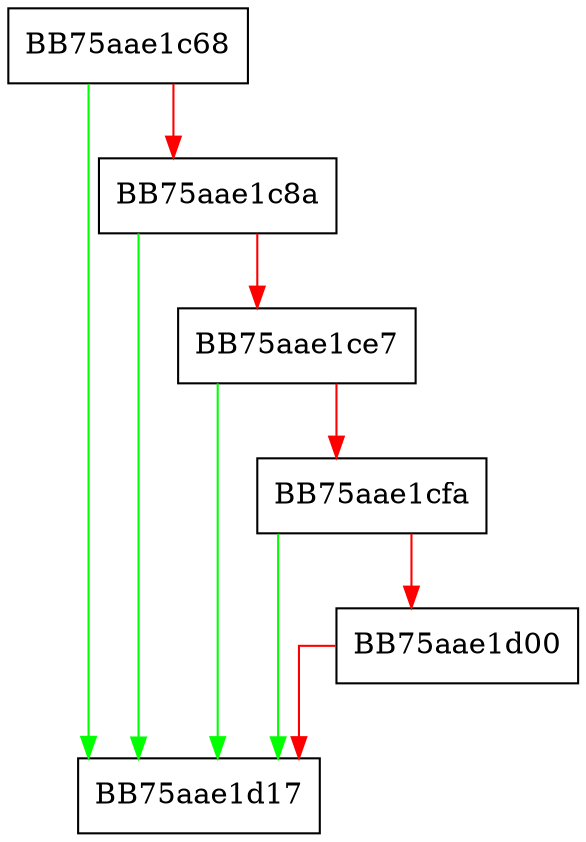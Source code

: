 digraph SendRescanRequest {
  node [shape="box"];
  graph [splines=ortho];
  BB75aae1c68 -> BB75aae1d17 [color="green"];
  BB75aae1c68 -> BB75aae1c8a [color="red"];
  BB75aae1c8a -> BB75aae1d17 [color="green"];
  BB75aae1c8a -> BB75aae1ce7 [color="red"];
  BB75aae1ce7 -> BB75aae1d17 [color="green"];
  BB75aae1ce7 -> BB75aae1cfa [color="red"];
  BB75aae1cfa -> BB75aae1d17 [color="green"];
  BB75aae1cfa -> BB75aae1d00 [color="red"];
  BB75aae1d00 -> BB75aae1d17 [color="red"];
}